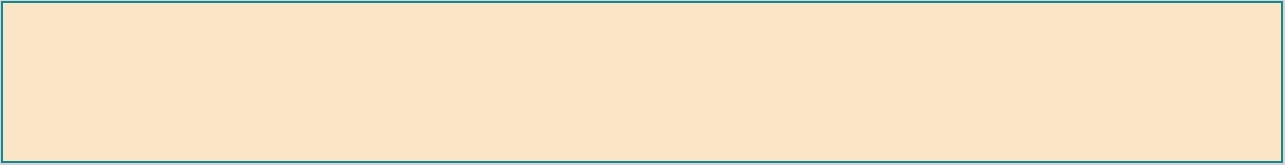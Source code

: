 <mxfile version="20.3.0" type="github">
  <diagram id="9OCMwPdWU3TDPt3jyZn5" name="Página-1">
    <mxGraphModel dx="2220" dy="1845" grid="1" gridSize="10" guides="1" tooltips="1" connect="1" arrows="1" fold="1" page="0" pageScale="1" pageWidth="850" pageHeight="1100" background="#DAD2D8" math="0" shadow="0">
      <root>
        <mxCell id="0" />
        <mxCell id="1" parent="0" />
        <mxCell id="VCaF5FQ0tdgLMfJwGW-g-3" value="" style="rounded=0;whiteSpace=wrap;html=1;hachureGap=4;strokeColor=#0F8B8D;fontColor=#143642;fillColor=#FAE5C7;" vertex="1" parent="1">
          <mxGeometry x="30" y="-760" width="640" height="80" as="geometry" />
        </mxCell>
      </root>
    </mxGraphModel>
  </diagram>
</mxfile>

